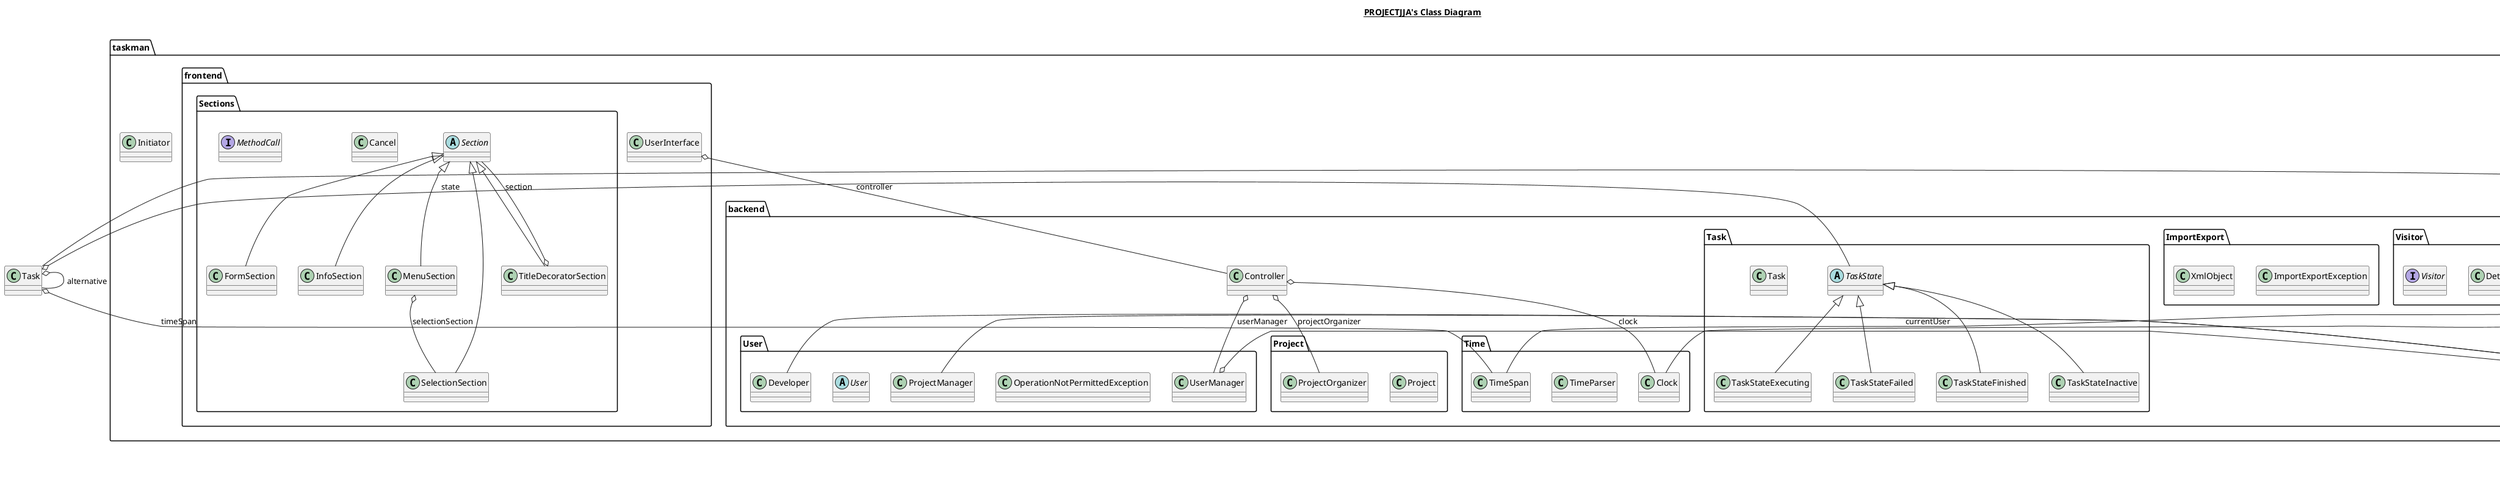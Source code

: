 @startuml

title __PROJECTJJA's Class Diagram__\n

  package taskman {
    package taskman.frontend {
      package taskman.frontend.Sections {
        class Cancel {
        }
      }
    }
  }
  

  package taskman {
    package taskman.backend {
      package taskman.backend.Time {
        class Clock {
        }
      }
    }
  }
  

  package taskman {
    package taskman.backend {
      class Controller {
      }
    }
  }
  

  package taskman {
    package taskman.backend {
      package taskman.backend.Visitor {
        class DetailVisitor {
        }
      }
    }
  }
  

  package taskman {
    package taskman.backend {
      package taskman.backend.User {
        class Developer {
        }
      }
    }
  }
  

  package taskman {
    package taskman.backend {
      package taskman.backend.Visitor {
        interface Entity {
        }
      }
    }
  }
  

  package taskman {
    package taskman.backend {
      package taskman.backend.Visitor {
        class ExportVisitor {
        }
      }
    }
  }
  

  package taskman {
    package taskman.frontend {
      package taskman.frontend.Sections {
        class FormSection {
        }
      }
    }
  }
  

  package taskman {
    package taskman.backend {
      package taskman.backend.ImportExport {
        class ImportExportException {
        }
      }
    }
  }
  

  package taskman {
    package taskman.frontend {
      package taskman.frontend.Sections {
        class InfoSection {
        }
      }
    }
  }
  

  package taskman {
    class Initiator {
    }
  }
  

  package taskman {
    package taskman.frontend {
      package taskman.frontend.Sections {
        class MenuSection {
        }
      }
    }
  }
  

  package taskman {
    package taskman.frontend {
      package taskman.frontend.Sections {
        interface MethodCall {
        }
      }
    }
  }
  

  package taskman {
    package taskman.backend {
      package taskman.backend.User {
        class OperationNotPermittedException {
        }
      }
    }
  }
  

  package taskman {
    package taskman.backend {
      package taskman.backend.Project {
        class Project {
        }
      }
    }
  }
  

  package taskman {
    package taskman.backend {
      package taskman.backend.User {
        class ProjectManager {
        }
      }
    }
  }
  

  package taskman {
    package taskman.backend {
      package taskman.backend.Project {
        class ProjectOrganizer {
        }
      }
    }
  }
  

  package taskman {
    package taskman.frontend {
      package taskman.frontend.Sections {
        abstract class Section {
        }
      }
    }
  }
  

  package taskman {
    package taskman.frontend {
      package taskman.frontend.Sections {
        class SelectionSection {
        }
      }
    }
  }
  

  package taskman {
    package taskman.backend {
      package taskman.backend.Task {
        class Task {
        }
      }
    }
  }
  

  package taskman {
    package taskman.backend {
      package taskman.backend.Task {
        abstract class TaskState {
        }
      }
    }
  }
  

  package taskman {
    package taskman.backend {
      package taskman.backend.Task {
        class TaskStateExecuting {
        }
      }
    }
  }
  

  package taskman {
    package taskman.backend {
      package taskman.backend.Task {
        class TaskStateFailed {
        }
      }
    }
  }
  

  package taskman {
    package taskman.backend {
      package taskman.backend.Task {
        class TaskStateFinished {
        }
      }
    }
  }
  

  package taskman {
    package taskman.backend {
      package taskman.backend.Task {
        class TaskStateInactive {
        }
      }
    }
  }
  

  package taskman {
    package taskman.backend {
      package taskman.backend.Time {
        class TimeParser {
        }
      }
    }
  }
  

  package taskman {
    package taskman.backend {
      package taskman.backend.Time {
        class TimeSpan {
        }
      }
    }
  }
  

  package taskman {
    package taskman.frontend {
      package taskman.frontend.Sections {
        class TitleDecoratorSection {
        }
      }
    }
  }
  

  package taskman {
    package taskman.backend {
      package taskman.backend.User {
        abstract class User {
        }
      }
    }
  }
  

  package taskman {
    package taskman.frontend {
      class UserInterface {
      }
    }
  }
  

  package taskman {
    package taskman.backend {
      package taskman.backend.User {
        class UserManager {
        }
      }
    }
  }
  

  package taskman {
    package taskman.backend {
      package taskman.backend.Visitor {
        interface Visitor {
        }
      }
    }
  }
  

  package taskman {
    package taskman.backend {
      package taskman.backend.ImportExport {
        class XmlObject {
        }
      }
    }
  }
  

  Clock -up-|> Entity
  Controller o-- Clock : clock
  Controller o-- UserManager : userManager
  Controller o-- ProjectOrganizer : projectOrganizer
  DetailVisitor -up-|> Visitor
  Developer -up-|> User
  ExportVisitor -up-|> Visitor
  FormSection -up-|> Section
  InfoSection -up-|> Section
  MenuSection -up-|> Section
  MenuSection o-- SelectionSection : selectionSection
  Project -up-|> Entity
  ProjectManager -up-|> User
  SelectionSection -up-|> Section
  Task -up-|> Entity
  Task o-- TimeSpan : timeSpan
  Task o-- TaskState : state
  Task o-- Task : alternative
  TaskStateExecuting -up-|> TaskState
  TaskStateFailed -up-|> TaskState
  TaskStateFinished -up-|> TaskState
  TaskStateInactive -up-|> TaskState
  TimeSpan -up-|> Entity
  TitleDecoratorSection -up-|> Section
  TitleDecoratorSection o-- Section : section
  User -up-|> Entity
  UserInterface o-- Controller : controller
  UserManager o-- User : currentUser


right footer


PlantUML diagram generated by SketchIt! (https://bitbucket.org/pmesmeur/sketch.it)
For more information about this tool, please contact philippe.mesmeur@gmail.com
endfooter

@enduml
